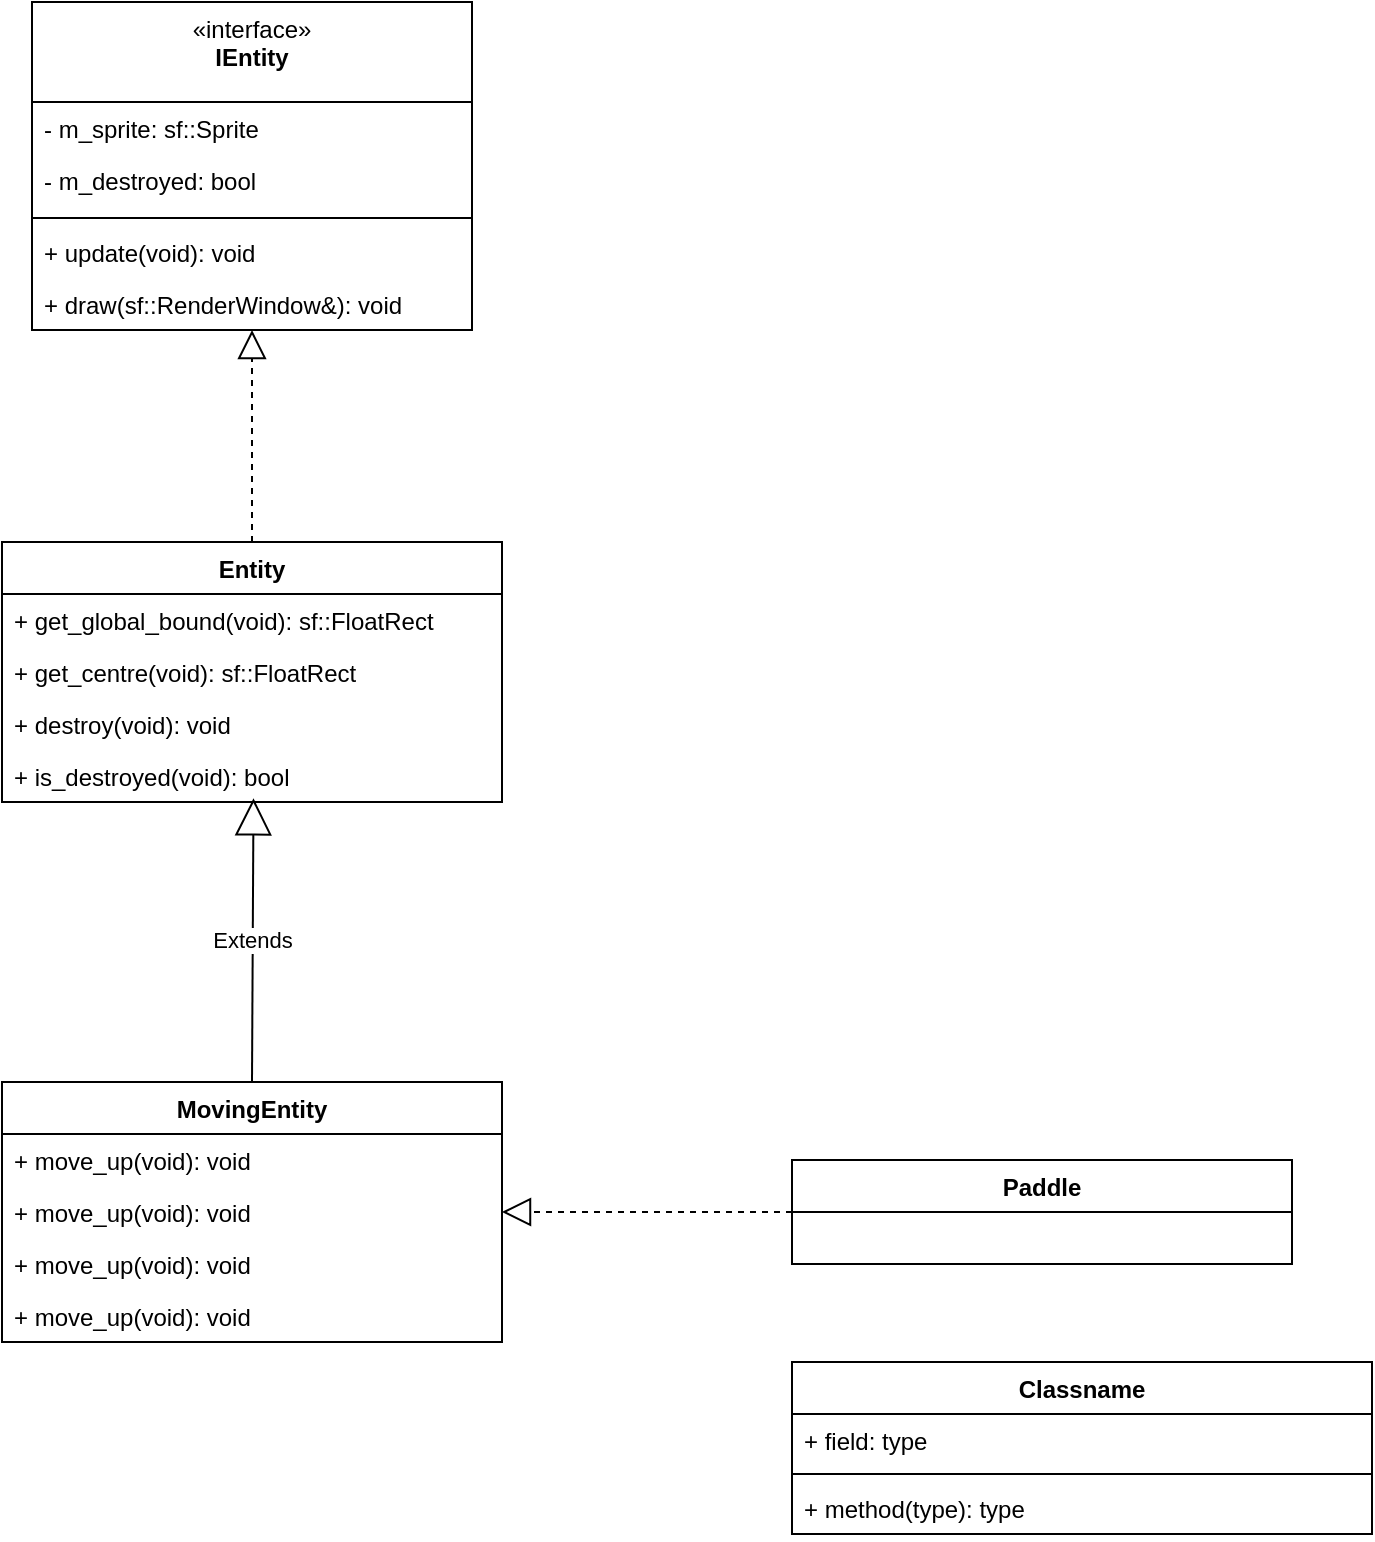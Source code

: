 <mxfile version="25.0.3">
  <diagram id="C5RBs43oDa-KdzZeNtuy" name="Page-1">
    <mxGraphModel dx="1285" dy="754" grid="1" gridSize="10" guides="1" tooltips="1" connect="1" arrows="1" fold="1" page="1" pageScale="1" pageWidth="827" pageHeight="1169" math="0" shadow="0">
      <root>
        <mxCell id="WIyWlLk6GJQsqaUBKTNV-0" />
        <mxCell id="WIyWlLk6GJQsqaUBKTNV-1" parent="WIyWlLk6GJQsqaUBKTNV-0" />
        <mxCell id="S11ByhmS1D6A0UXE4aoj-0" value="&lt;span style=&quot;font-weight: 400;&quot;&gt;«interface»&lt;/span&gt;&lt;br style=&quot;font-weight: 400;&quot;&gt;&lt;b&gt;IEntity&lt;/b&gt;" style="swimlane;fontStyle=1;align=center;verticalAlign=top;childLayout=stackLayout;horizontal=1;startSize=50;horizontalStack=0;resizeParent=1;resizeParentMax=0;resizeLast=0;collapsible=1;marginBottom=0;whiteSpace=wrap;html=1;" vertex="1" parent="WIyWlLk6GJQsqaUBKTNV-1">
          <mxGeometry x="210" y="300" width="220" height="164" as="geometry">
            <mxRectangle x="240" y="340" width="100" height="30" as="alternateBounds" />
          </mxGeometry>
        </mxCell>
        <mxCell id="S11ByhmS1D6A0UXE4aoj-1" value="- m_sprite: sf::Sprite" style="text;strokeColor=none;fillColor=none;align=left;verticalAlign=top;spacingLeft=4;spacingRight=4;overflow=hidden;rotatable=0;points=[[0,0.5],[1,0.5]];portConstraint=eastwest;whiteSpace=wrap;html=1;" vertex="1" parent="S11ByhmS1D6A0UXE4aoj-0">
          <mxGeometry y="50" width="220" height="26" as="geometry" />
        </mxCell>
        <mxCell id="S11ByhmS1D6A0UXE4aoj-8" value="- m_destroyed: bool" style="text;strokeColor=none;fillColor=none;align=left;verticalAlign=top;spacingLeft=4;spacingRight=4;overflow=hidden;rotatable=0;points=[[0,0.5],[1,0.5]];portConstraint=eastwest;whiteSpace=wrap;html=1;" vertex="1" parent="S11ByhmS1D6A0UXE4aoj-0">
          <mxGeometry y="76" width="220" height="28" as="geometry" />
        </mxCell>
        <mxCell id="S11ByhmS1D6A0UXE4aoj-2" value="" style="line;strokeWidth=1;fillColor=none;align=left;verticalAlign=middle;spacingTop=-1;spacingLeft=3;spacingRight=3;rotatable=0;labelPosition=right;points=[];portConstraint=eastwest;strokeColor=inherit;" vertex="1" parent="S11ByhmS1D6A0UXE4aoj-0">
          <mxGeometry y="104" width="220" height="8" as="geometry" />
        </mxCell>
        <mxCell id="S11ByhmS1D6A0UXE4aoj-3" value="+ update(void): void" style="text;strokeColor=none;fillColor=none;align=left;verticalAlign=top;spacingLeft=4;spacingRight=4;overflow=hidden;rotatable=0;points=[[0,0.5],[1,0.5]];portConstraint=eastwest;whiteSpace=wrap;html=1;" vertex="1" parent="S11ByhmS1D6A0UXE4aoj-0">
          <mxGeometry y="112" width="220" height="26" as="geometry" />
        </mxCell>
        <mxCell id="S11ByhmS1D6A0UXE4aoj-9" value="+ draw(sf::RenderWindow&amp;amp;): void" style="text;strokeColor=none;fillColor=none;align=left;verticalAlign=top;spacingLeft=4;spacingRight=4;overflow=hidden;rotatable=0;points=[[0,0.5],[1,0.5]];portConstraint=eastwest;whiteSpace=wrap;html=1;" vertex="1" parent="S11ByhmS1D6A0UXE4aoj-0">
          <mxGeometry y="138" width="220" height="26" as="geometry" />
        </mxCell>
        <mxCell id="S11ByhmS1D6A0UXE4aoj-14" value="Entity" style="swimlane;fontStyle=1;align=center;verticalAlign=top;childLayout=stackLayout;horizontal=1;startSize=26;horizontalStack=0;resizeParent=1;resizeParentMax=0;resizeLast=0;collapsible=1;marginBottom=0;whiteSpace=wrap;html=1;" vertex="1" parent="WIyWlLk6GJQsqaUBKTNV-1">
          <mxGeometry x="195" y="570" width="250" height="130" as="geometry" />
        </mxCell>
        <mxCell id="S11ByhmS1D6A0UXE4aoj-17" value="+ get_global_bound(void): sf::FloatRect" style="text;strokeColor=none;fillColor=none;align=left;verticalAlign=top;spacingLeft=4;spacingRight=4;overflow=hidden;rotatable=0;points=[[0,0.5],[1,0.5]];portConstraint=eastwest;whiteSpace=wrap;html=1;" vertex="1" parent="S11ByhmS1D6A0UXE4aoj-14">
          <mxGeometry y="26" width="250" height="26" as="geometry" />
        </mxCell>
        <mxCell id="S11ByhmS1D6A0UXE4aoj-19" value="+ get_centre(void): sf::FloatRect" style="text;strokeColor=none;fillColor=none;align=left;verticalAlign=top;spacingLeft=4;spacingRight=4;overflow=hidden;rotatable=0;points=[[0,0.5],[1,0.5]];portConstraint=eastwest;whiteSpace=wrap;html=1;" vertex="1" parent="S11ByhmS1D6A0UXE4aoj-14">
          <mxGeometry y="52" width="250" height="26" as="geometry" />
        </mxCell>
        <mxCell id="S11ByhmS1D6A0UXE4aoj-20" value="+ destroy(void): void" style="text;strokeColor=none;fillColor=none;align=left;verticalAlign=top;spacingLeft=4;spacingRight=4;overflow=hidden;rotatable=0;points=[[0,0.5],[1,0.5]];portConstraint=eastwest;whiteSpace=wrap;html=1;" vertex="1" parent="S11ByhmS1D6A0UXE4aoj-14">
          <mxGeometry y="78" width="250" height="26" as="geometry" />
        </mxCell>
        <mxCell id="S11ByhmS1D6A0UXE4aoj-21" value="+ is_destroyed(void): bool" style="text;strokeColor=none;fillColor=none;align=left;verticalAlign=top;spacingLeft=4;spacingRight=4;overflow=hidden;rotatable=0;points=[[0,0.5],[1,0.5]];portConstraint=eastwest;whiteSpace=wrap;html=1;" vertex="1" parent="S11ByhmS1D6A0UXE4aoj-14">
          <mxGeometry y="104" width="250" height="26" as="geometry" />
        </mxCell>
        <mxCell id="S11ByhmS1D6A0UXE4aoj-18" value="" style="endArrow=block;dashed=1;endFill=0;endSize=12;html=1;rounded=0;" edge="1" parent="WIyWlLk6GJQsqaUBKTNV-1" source="S11ByhmS1D6A0UXE4aoj-14" target="S11ByhmS1D6A0UXE4aoj-9">
          <mxGeometry width="160" relative="1" as="geometry">
            <mxPoint x="180" y="570" as="sourcePoint" />
            <mxPoint x="220" y="520" as="targetPoint" />
          </mxGeometry>
        </mxCell>
        <mxCell id="S11ByhmS1D6A0UXE4aoj-22" value="MovingEntity" style="swimlane;fontStyle=1;align=center;verticalAlign=top;childLayout=stackLayout;horizontal=1;startSize=26;horizontalStack=0;resizeParent=1;resizeParentMax=0;resizeLast=0;collapsible=1;marginBottom=0;whiteSpace=wrap;html=1;" vertex="1" parent="WIyWlLk6GJQsqaUBKTNV-1">
          <mxGeometry x="195" y="840" width="250" height="130" as="geometry" />
        </mxCell>
        <mxCell id="S11ByhmS1D6A0UXE4aoj-23" value="+ move_up(void): void" style="text;strokeColor=none;fillColor=none;align=left;verticalAlign=top;spacingLeft=4;spacingRight=4;overflow=hidden;rotatable=0;points=[[0,0.5],[1,0.5]];portConstraint=eastwest;whiteSpace=wrap;html=1;" vertex="1" parent="S11ByhmS1D6A0UXE4aoj-22">
          <mxGeometry y="26" width="250" height="26" as="geometry" />
        </mxCell>
        <mxCell id="S11ByhmS1D6A0UXE4aoj-27" value="+ move_up(void): void" style="text;strokeColor=none;fillColor=none;align=left;verticalAlign=top;spacingLeft=4;spacingRight=4;overflow=hidden;rotatable=0;points=[[0,0.5],[1,0.5]];portConstraint=eastwest;whiteSpace=wrap;html=1;" vertex="1" parent="S11ByhmS1D6A0UXE4aoj-22">
          <mxGeometry y="52" width="250" height="26" as="geometry" />
        </mxCell>
        <mxCell id="S11ByhmS1D6A0UXE4aoj-28" value="+ move_up(void): void" style="text;strokeColor=none;fillColor=none;align=left;verticalAlign=top;spacingLeft=4;spacingRight=4;overflow=hidden;rotatable=0;points=[[0,0.5],[1,0.5]];portConstraint=eastwest;whiteSpace=wrap;html=1;" vertex="1" parent="S11ByhmS1D6A0UXE4aoj-22">
          <mxGeometry y="78" width="250" height="26" as="geometry" />
        </mxCell>
        <mxCell id="S11ByhmS1D6A0UXE4aoj-29" value="+ move_up(void): void" style="text;strokeColor=none;fillColor=none;align=left;verticalAlign=top;spacingLeft=4;spacingRight=4;overflow=hidden;rotatable=0;points=[[0,0.5],[1,0.5]];portConstraint=eastwest;whiteSpace=wrap;html=1;" vertex="1" parent="S11ByhmS1D6A0UXE4aoj-22">
          <mxGeometry y="104" width="250" height="26" as="geometry" />
        </mxCell>
        <mxCell id="S11ByhmS1D6A0UXE4aoj-30" value="Extends" style="endArrow=block;endSize=16;endFill=0;html=1;rounded=0;exitX=0.5;exitY=0;exitDx=0;exitDy=0;entryX=0.503;entryY=0.929;entryDx=0;entryDy=0;entryPerimeter=0;" edge="1" parent="WIyWlLk6GJQsqaUBKTNV-1" source="S11ByhmS1D6A0UXE4aoj-22" target="S11ByhmS1D6A0UXE4aoj-21">
          <mxGeometry width="160" relative="1" as="geometry">
            <mxPoint x="520" y="720" as="sourcePoint" />
            <mxPoint x="680" y="720" as="targetPoint" />
          </mxGeometry>
        </mxCell>
        <mxCell id="S11ByhmS1D6A0UXE4aoj-31" value="Paddle" style="swimlane;fontStyle=1;align=center;verticalAlign=top;childLayout=stackLayout;horizontal=1;startSize=26;horizontalStack=0;resizeParent=1;resizeParentMax=0;resizeLast=0;collapsible=1;marginBottom=0;whiteSpace=wrap;html=1;" vertex="1" parent="WIyWlLk6GJQsqaUBKTNV-1">
          <mxGeometry x="590" y="879" width="250" height="52" as="geometry" />
        </mxCell>
        <mxCell id="S11ByhmS1D6A0UXE4aoj-38" value="" style="endArrow=block;dashed=1;endFill=0;endSize=12;html=1;rounded=0;exitX=0;exitY=0.5;exitDx=0;exitDy=0;entryX=1;entryY=0.5;entryDx=0;entryDy=0;" edge="1" parent="WIyWlLk6GJQsqaUBKTNV-1" source="S11ByhmS1D6A0UXE4aoj-31" target="S11ByhmS1D6A0UXE4aoj-27">
          <mxGeometry width="160" relative="1" as="geometry">
            <mxPoint x="540" y="1010" as="sourcePoint" />
            <mxPoint x="700" y="1010" as="targetPoint" />
          </mxGeometry>
        </mxCell>
        <mxCell id="S11ByhmS1D6A0UXE4aoj-39" value="Classname" style="swimlane;fontStyle=1;align=center;verticalAlign=top;childLayout=stackLayout;horizontal=1;startSize=26;horizontalStack=0;resizeParent=1;resizeParentMax=0;resizeLast=0;collapsible=1;marginBottom=0;whiteSpace=wrap;html=1;" vertex="1" parent="WIyWlLk6GJQsqaUBKTNV-1">
          <mxGeometry x="590" y="980" width="290" height="86" as="geometry" />
        </mxCell>
        <mxCell id="S11ByhmS1D6A0UXE4aoj-40" value="+ field: type" style="text;strokeColor=none;fillColor=none;align=left;verticalAlign=top;spacingLeft=4;spacingRight=4;overflow=hidden;rotatable=0;points=[[0,0.5],[1,0.5]];portConstraint=eastwest;whiteSpace=wrap;html=1;" vertex="1" parent="S11ByhmS1D6A0UXE4aoj-39">
          <mxGeometry y="26" width="290" height="26" as="geometry" />
        </mxCell>
        <mxCell id="S11ByhmS1D6A0UXE4aoj-41" value="" style="line;strokeWidth=1;fillColor=none;align=left;verticalAlign=middle;spacingTop=-1;spacingLeft=3;spacingRight=3;rotatable=0;labelPosition=right;points=[];portConstraint=eastwest;strokeColor=inherit;" vertex="1" parent="S11ByhmS1D6A0UXE4aoj-39">
          <mxGeometry y="52" width="290" height="8" as="geometry" />
        </mxCell>
        <mxCell id="S11ByhmS1D6A0UXE4aoj-42" value="+ method(type): type" style="text;strokeColor=none;fillColor=none;align=left;verticalAlign=top;spacingLeft=4;spacingRight=4;overflow=hidden;rotatable=0;points=[[0,0.5],[1,0.5]];portConstraint=eastwest;whiteSpace=wrap;html=1;" vertex="1" parent="S11ByhmS1D6A0UXE4aoj-39">
          <mxGeometry y="60" width="290" height="26" as="geometry" />
        </mxCell>
      </root>
    </mxGraphModel>
  </diagram>
</mxfile>

